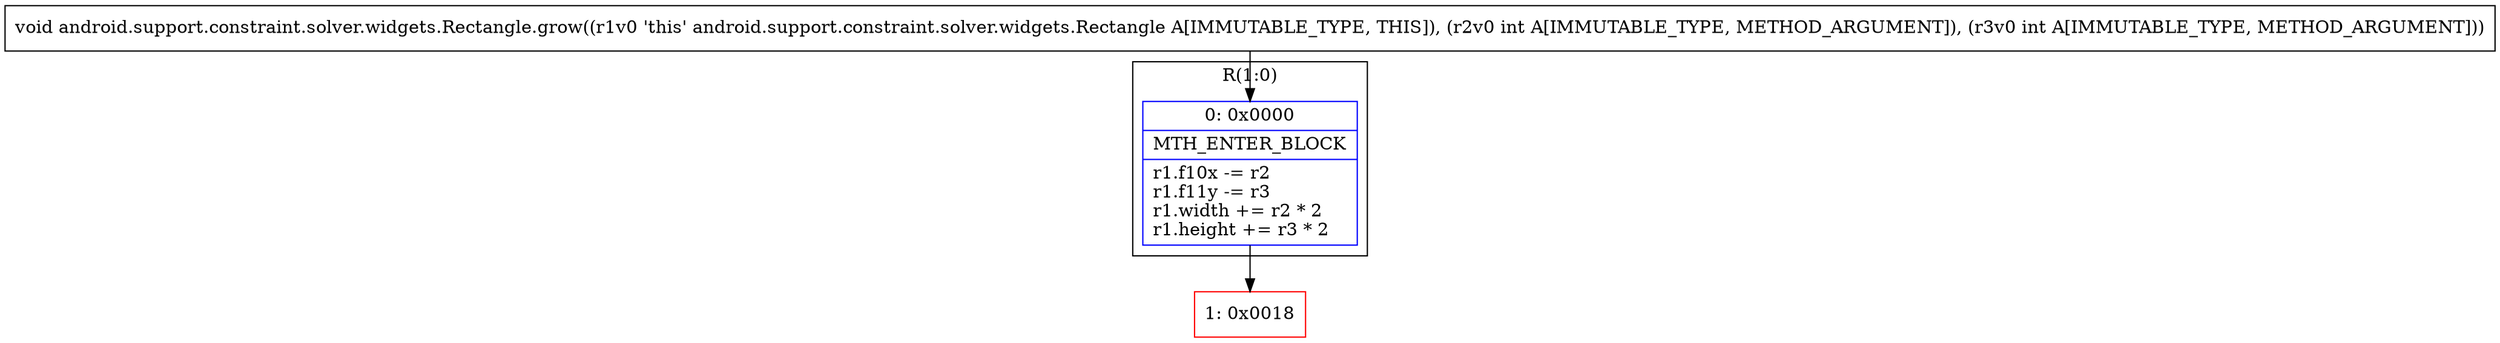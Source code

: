 digraph "CFG forandroid.support.constraint.solver.widgets.Rectangle.grow(II)V" {
subgraph cluster_Region_2004194109 {
label = "R(1:0)";
node [shape=record,color=blue];
Node_0 [shape=record,label="{0\:\ 0x0000|MTH_ENTER_BLOCK\l|r1.f10x \-= r2\lr1.f11y \-= r3\lr1.width += r2 * 2\lr1.height += r3 * 2\l}"];
}
Node_1 [shape=record,color=red,label="{1\:\ 0x0018}"];
MethodNode[shape=record,label="{void android.support.constraint.solver.widgets.Rectangle.grow((r1v0 'this' android.support.constraint.solver.widgets.Rectangle A[IMMUTABLE_TYPE, THIS]), (r2v0 int A[IMMUTABLE_TYPE, METHOD_ARGUMENT]), (r3v0 int A[IMMUTABLE_TYPE, METHOD_ARGUMENT])) }"];
MethodNode -> Node_0;
Node_0 -> Node_1;
}

